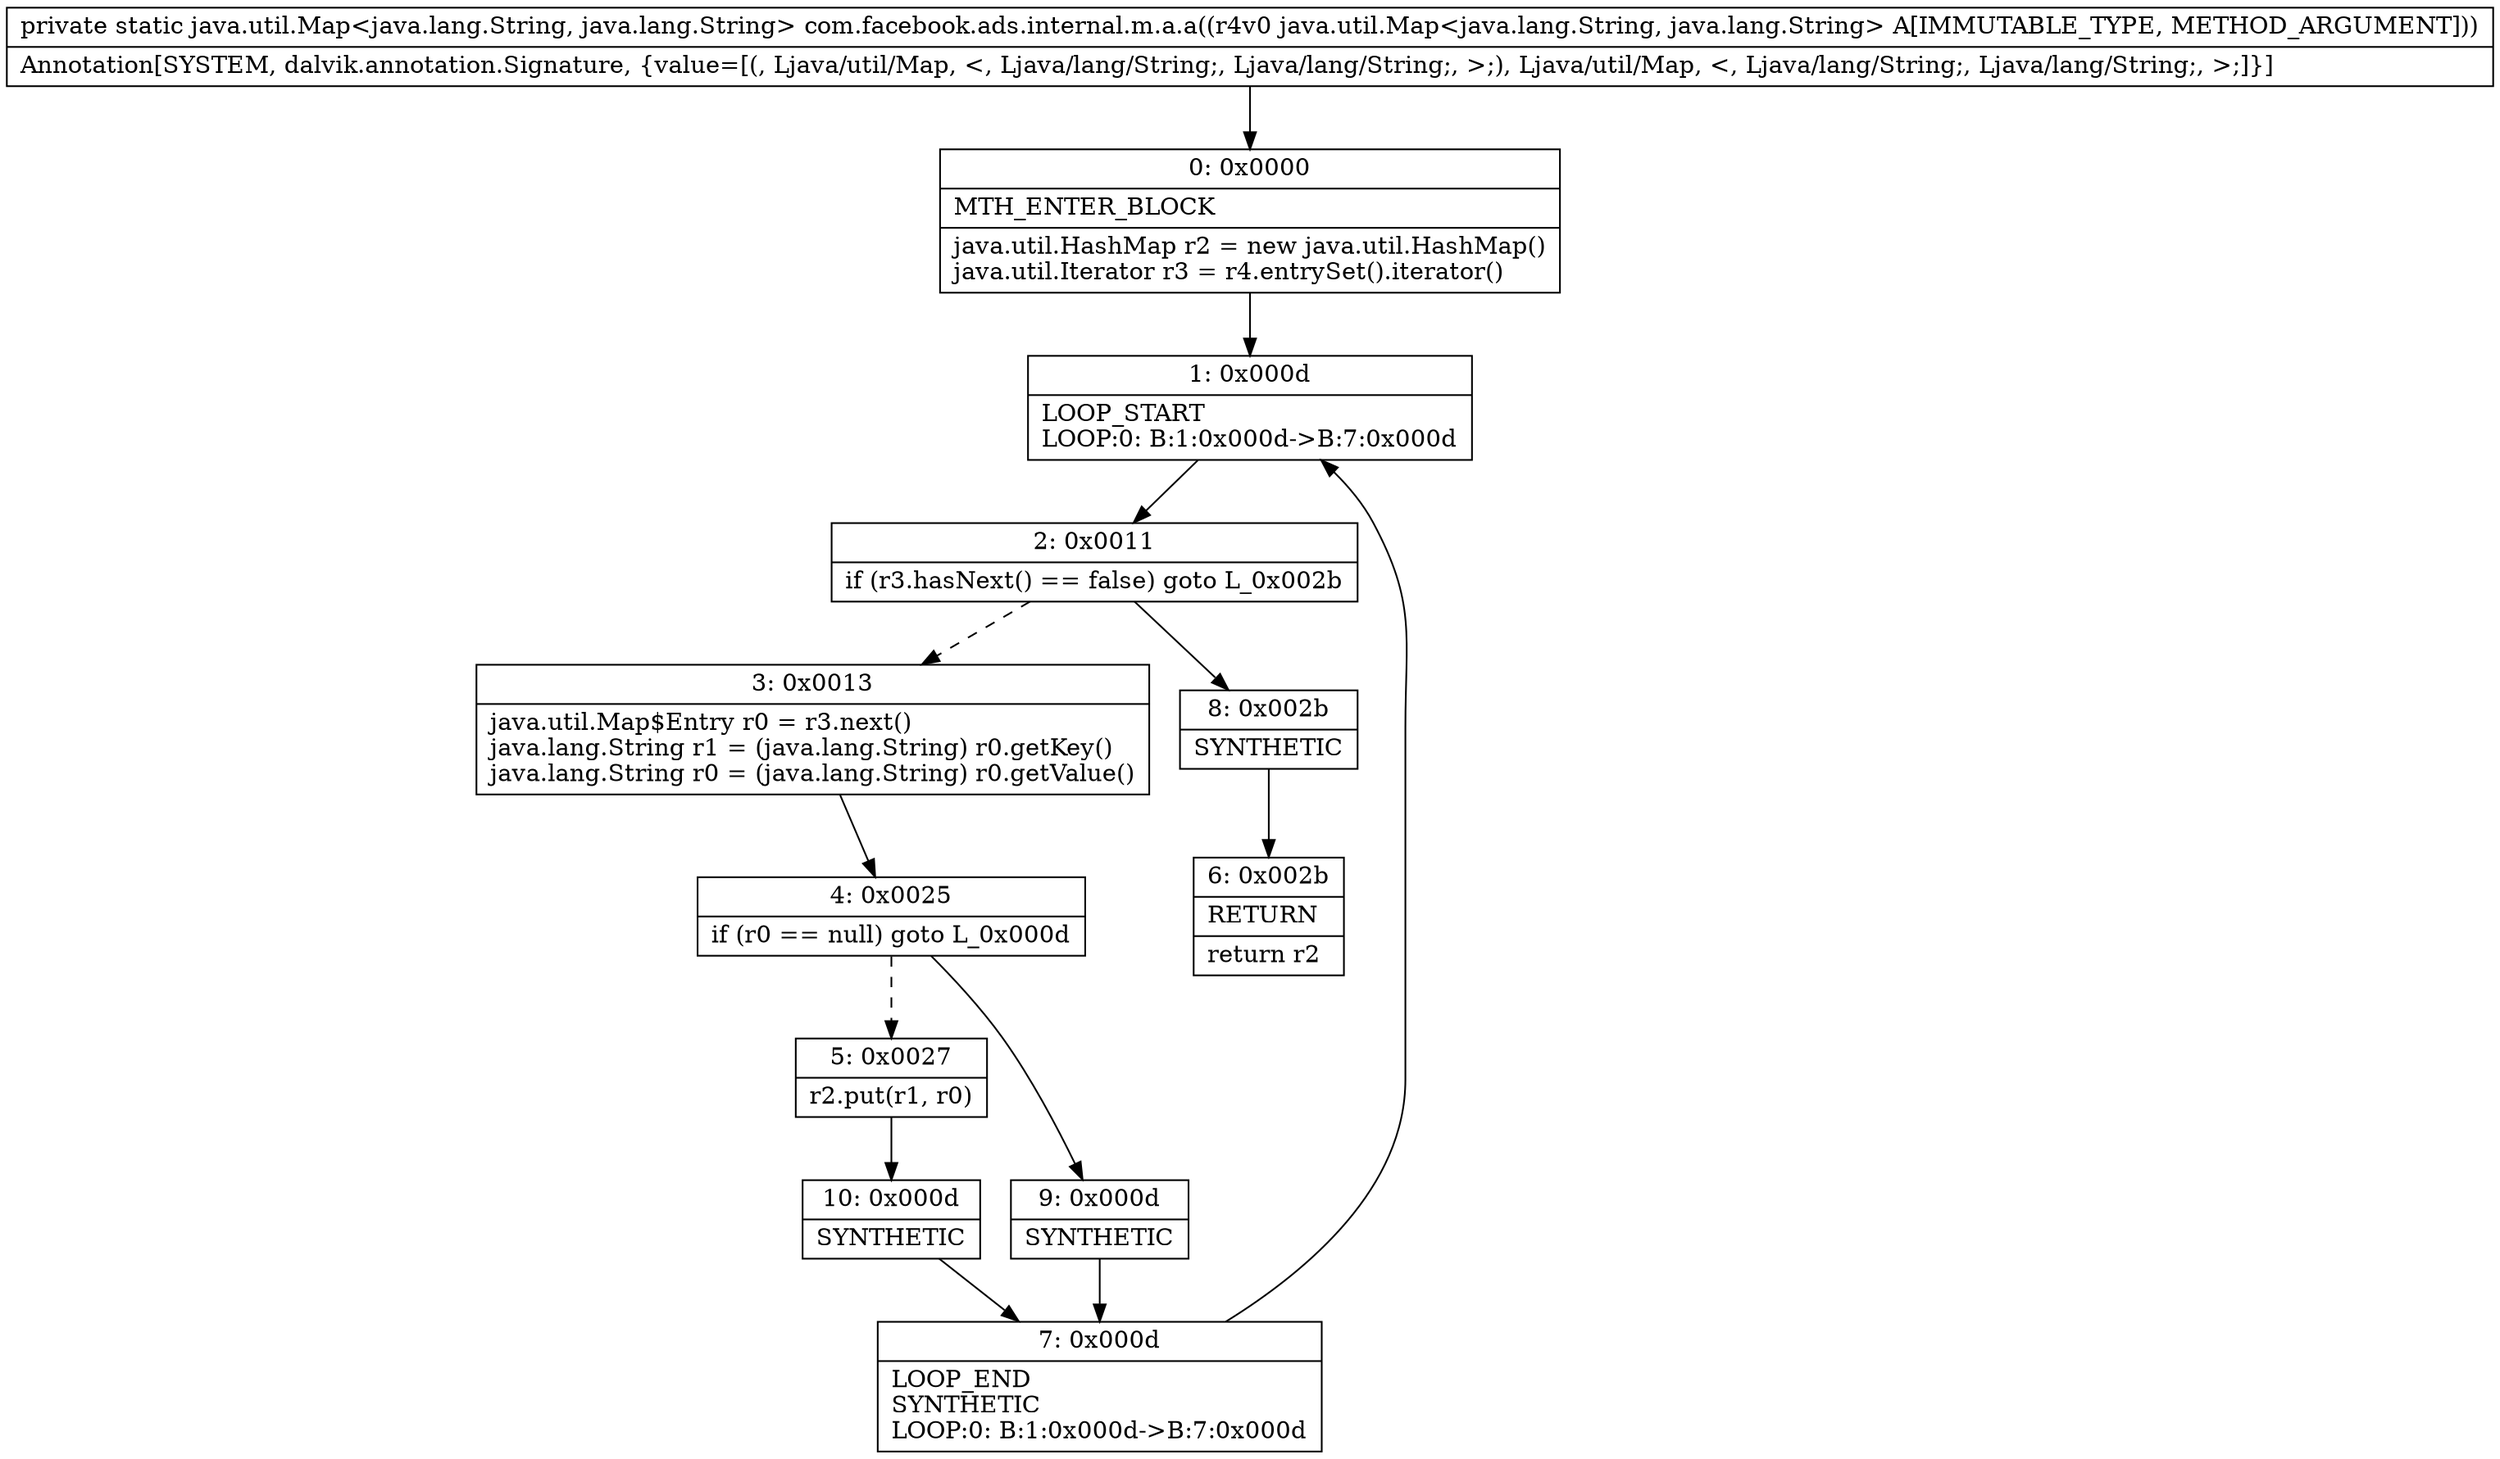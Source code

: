 digraph "CFG forcom.facebook.ads.internal.m.a.a(Ljava\/util\/Map;)Ljava\/util\/Map;" {
Node_0 [shape=record,label="{0\:\ 0x0000|MTH_ENTER_BLOCK\l|java.util.HashMap r2 = new java.util.HashMap()\ljava.util.Iterator r3 = r4.entrySet().iterator()\l}"];
Node_1 [shape=record,label="{1\:\ 0x000d|LOOP_START\lLOOP:0: B:1:0x000d\-\>B:7:0x000d\l}"];
Node_2 [shape=record,label="{2\:\ 0x0011|if (r3.hasNext() == false) goto L_0x002b\l}"];
Node_3 [shape=record,label="{3\:\ 0x0013|java.util.Map$Entry r0 = r3.next()\ljava.lang.String r1 = (java.lang.String) r0.getKey()\ljava.lang.String r0 = (java.lang.String) r0.getValue()\l}"];
Node_4 [shape=record,label="{4\:\ 0x0025|if (r0 == null) goto L_0x000d\l}"];
Node_5 [shape=record,label="{5\:\ 0x0027|r2.put(r1, r0)\l}"];
Node_6 [shape=record,label="{6\:\ 0x002b|RETURN\l|return r2\l}"];
Node_7 [shape=record,label="{7\:\ 0x000d|LOOP_END\lSYNTHETIC\lLOOP:0: B:1:0x000d\-\>B:7:0x000d\l}"];
Node_8 [shape=record,label="{8\:\ 0x002b|SYNTHETIC\l}"];
Node_9 [shape=record,label="{9\:\ 0x000d|SYNTHETIC\l}"];
Node_10 [shape=record,label="{10\:\ 0x000d|SYNTHETIC\l}"];
MethodNode[shape=record,label="{private static java.util.Map\<java.lang.String, java.lang.String\> com.facebook.ads.internal.m.a.a((r4v0 java.util.Map\<java.lang.String, java.lang.String\> A[IMMUTABLE_TYPE, METHOD_ARGUMENT]))  | Annotation[SYSTEM, dalvik.annotation.Signature, \{value=[(, Ljava\/util\/Map, \<, Ljava\/lang\/String;, Ljava\/lang\/String;, \>;), Ljava\/util\/Map, \<, Ljava\/lang\/String;, Ljava\/lang\/String;, \>;]\}]\l}"];
MethodNode -> Node_0;
Node_0 -> Node_1;
Node_1 -> Node_2;
Node_2 -> Node_3[style=dashed];
Node_2 -> Node_8;
Node_3 -> Node_4;
Node_4 -> Node_5[style=dashed];
Node_4 -> Node_9;
Node_5 -> Node_10;
Node_7 -> Node_1;
Node_8 -> Node_6;
Node_9 -> Node_7;
Node_10 -> Node_7;
}

